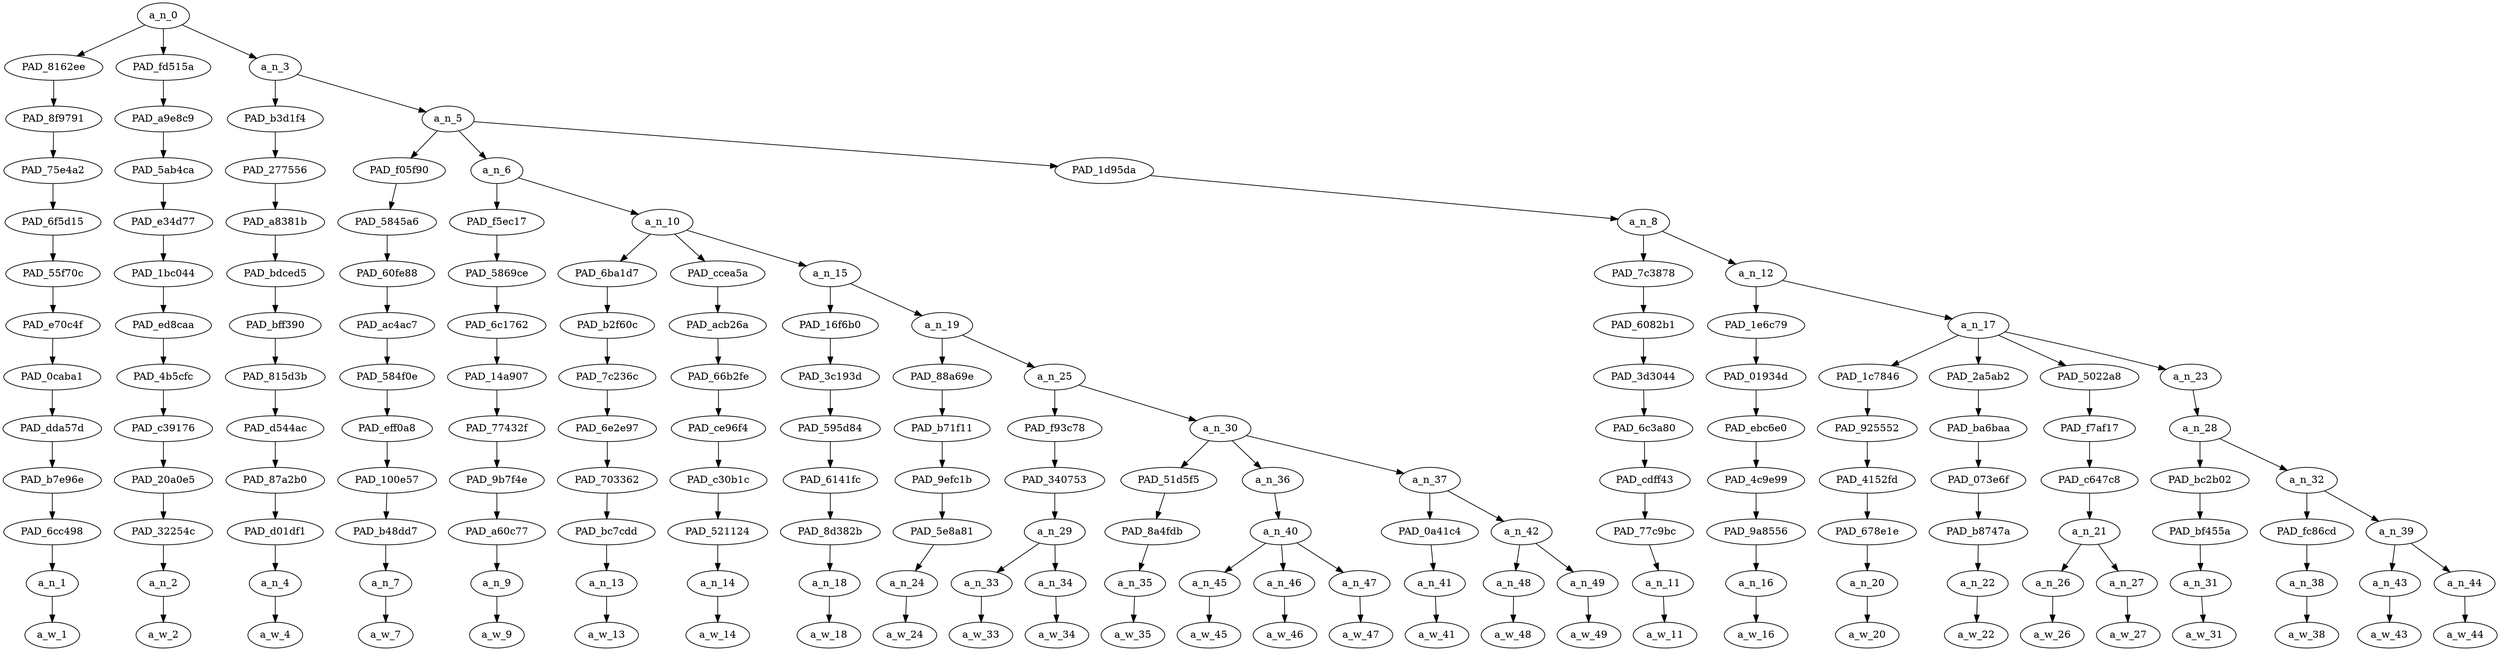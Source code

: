 strict digraph "" {
	a_n_0	[div_dir=1,
		index=0,
		level=12,
		pos="2.9199942129629632,12!",
		text_span="[0, 1, 2, 3, 4, 5, 6, 7, 8, 9, 10, 11, 12, 13, 14, 15, 16, 17, 18, 19, 20, 21, 22, 23, 24, 25, 26, 27]",
		value=0.99999998];
	PAD_8162ee	[div_dir=-1,
		index=0,
		level=11,
		pos="0.0,11!",
		text_span="[0]",
		value=0.05985428];
	a_n_0 -> PAD_8162ee;
	PAD_fd515a	[div_dir=1,
		index=1,
		level=11,
		pos="1.0,11!",
		text_span="[1]",
		value=0.22968269];
	a_n_0 -> PAD_fd515a;
	a_n_3	[div_dir=1,
		index=2,
		level=11,
		pos="7.759982638888889,11!",
		text_span="[2, 3, 4, 5, 6, 7, 8, 9, 10, 11, 12, 13, 14, 15, 16, 17, 18, 19, 20, 21, 22, 23, 24, 25, 26, 27]",
		value=0.71029113];
	a_n_0 -> a_n_3;
	PAD_8f9791	[div_dir=-1,
		index=0,
		level=10,
		pos="0.0,10!",
		text_span="[0]",
		value=0.05985428];
	PAD_8162ee -> PAD_8f9791;
	PAD_75e4a2	[div_dir=-1,
		index=0,
		level=9,
		pos="0.0,9!",
		text_span="[0]",
		value=0.05985428];
	PAD_8f9791 -> PAD_75e4a2;
	PAD_6f5d15	[div_dir=-1,
		index=0,
		level=8,
		pos="0.0,8!",
		text_span="[0]",
		value=0.05985428];
	PAD_75e4a2 -> PAD_6f5d15;
	PAD_55f70c	[div_dir=-1,
		index=0,
		level=7,
		pos="0.0,7!",
		text_span="[0]",
		value=0.05985428];
	PAD_6f5d15 -> PAD_55f70c;
	PAD_e70c4f	[div_dir=-1,
		index=0,
		level=6,
		pos="0.0,6!",
		text_span="[0]",
		value=0.05985428];
	PAD_55f70c -> PAD_e70c4f;
	PAD_0caba1	[div_dir=-1,
		index=0,
		level=5,
		pos="0.0,5!",
		text_span="[0]",
		value=0.05985428];
	PAD_e70c4f -> PAD_0caba1;
	PAD_dda57d	[div_dir=-1,
		index=0,
		level=4,
		pos="0.0,4!",
		text_span="[0]",
		value=0.05985428];
	PAD_0caba1 -> PAD_dda57d;
	PAD_b7e96e	[div_dir=-1,
		index=0,
		level=3,
		pos="0.0,3!",
		text_span="[0]",
		value=0.05985428];
	PAD_dda57d -> PAD_b7e96e;
	PAD_6cc498	[div_dir=-1,
		index=0,
		level=2,
		pos="0.0,2!",
		text_span="[0]",
		value=0.05985428];
	PAD_b7e96e -> PAD_6cc498;
	a_n_1	[div_dir=-1,
		index=0,
		level=1,
		pos="0.0,1!",
		text_span="[0]",
		value=0.05985428];
	PAD_6cc498 -> a_n_1;
	a_w_1	[div_dir=0,
		index=0,
		level=0,
		pos="0,0!",
		text_span="[0]",
		value=hey];
	a_n_1 -> a_w_1;
	PAD_a9e8c9	[div_dir=1,
		index=1,
		level=10,
		pos="1.0,10!",
		text_span="[1]",
		value=0.22968269];
	PAD_fd515a -> PAD_a9e8c9;
	PAD_5ab4ca	[div_dir=1,
		index=1,
		level=9,
		pos="1.0,9!",
		text_span="[1]",
		value=0.22968269];
	PAD_a9e8c9 -> PAD_5ab4ca;
	PAD_e34d77	[div_dir=1,
		index=1,
		level=8,
		pos="1.0,8!",
		text_span="[1]",
		value=0.22968269];
	PAD_5ab4ca -> PAD_e34d77;
	PAD_1bc044	[div_dir=1,
		index=1,
		level=7,
		pos="1.0,7!",
		text_span="[1]",
		value=0.22968269];
	PAD_e34d77 -> PAD_1bc044;
	PAD_ed8caa	[div_dir=1,
		index=1,
		level=6,
		pos="1.0,6!",
		text_span="[1]",
		value=0.22968269];
	PAD_1bc044 -> PAD_ed8caa;
	PAD_4b5cfc	[div_dir=1,
		index=1,
		level=5,
		pos="1.0,5!",
		text_span="[1]",
		value=0.22968269];
	PAD_ed8caa -> PAD_4b5cfc;
	PAD_c39176	[div_dir=1,
		index=1,
		level=4,
		pos="1.0,4!",
		text_span="[1]",
		value=0.22968269];
	PAD_4b5cfc -> PAD_c39176;
	PAD_20a0e5	[div_dir=1,
		index=1,
		level=3,
		pos="1.0,3!",
		text_span="[1]",
		value=0.22968269];
	PAD_c39176 -> PAD_20a0e5;
	PAD_32254c	[div_dir=1,
		index=1,
		level=2,
		pos="1.0,2!",
		text_span="[1]",
		value=0.22968269];
	PAD_20a0e5 -> PAD_32254c;
	a_n_2	[div_dir=1,
		index=1,
		level=1,
		pos="1.0,1!",
		text_span="[1]",
		value=0.22968269];
	PAD_32254c -> a_n_2;
	a_w_2	[div_dir=0,
		index=1,
		level=0,
		pos="1,0!",
		text_span="[1]",
		value=gays];
	a_n_2 -> a_w_2;
	PAD_b3d1f4	[div_dir=1,
		index=2,
		level=10,
		pos="2.0,10!",
		text_span="[2]",
		value=0.04499632];
	a_n_3 -> PAD_b3d1f4;
	a_n_5	[div_dir=1,
		index=3,
		level=10,
		pos="13.519965277777779,10!",
		text_span="[3, 4, 5, 6, 7, 8, 9, 10, 11, 12, 13, 14, 15, 16, 17, 18, 19, 20, 21, 22, 23, 24, 25, 26, 27]",
		value=0.66515623];
	a_n_3 -> a_n_5;
	PAD_277556	[div_dir=1,
		index=2,
		level=9,
		pos="2.0,9!",
		text_span="[2]",
		value=0.04499632];
	PAD_b3d1f4 -> PAD_277556;
	PAD_a8381b	[div_dir=1,
		index=2,
		level=8,
		pos="2.0,8!",
		text_span="[2]",
		value=0.04499632];
	PAD_277556 -> PAD_a8381b;
	PAD_bdced5	[div_dir=1,
		index=2,
		level=7,
		pos="2.0,7!",
		text_span="[2]",
		value=0.04499632];
	PAD_a8381b -> PAD_bdced5;
	PAD_bff390	[div_dir=1,
		index=2,
		level=6,
		pos="2.0,6!",
		text_span="[2]",
		value=0.04499632];
	PAD_bdced5 -> PAD_bff390;
	PAD_815d3b	[div_dir=1,
		index=2,
		level=5,
		pos="2.0,5!",
		text_span="[2]",
		value=0.04499632];
	PAD_bff390 -> PAD_815d3b;
	PAD_d544ac	[div_dir=1,
		index=2,
		level=4,
		pos="2.0,4!",
		text_span="[2]",
		value=0.04499632];
	PAD_815d3b -> PAD_d544ac;
	PAD_87a2b0	[div_dir=1,
		index=2,
		level=3,
		pos="2.0,3!",
		text_span="[2]",
		value=0.04499632];
	PAD_d544ac -> PAD_87a2b0;
	PAD_d01df1	[div_dir=1,
		index=2,
		level=2,
		pos="2.0,2!",
		text_span="[2]",
		value=0.04499632];
	PAD_87a2b0 -> PAD_d01df1;
	a_n_4	[div_dir=1,
		index=2,
		level=1,
		pos="2.0,1!",
		text_span="[2]",
		value=0.04499632];
	PAD_d01df1 -> a_n_4;
	a_w_4	[div_dir=0,
		index=2,
		level=0,
		pos="2,0!",
		text_span="[2]",
		value=does];
	a_n_4 -> a_w_4;
	PAD_f05f90	[div_dir=1,
		index=4,
		level=9,
		pos="17.0,9!",
		text_span="[17]",
		value=0.01631473];
	a_n_5 -> PAD_f05f90;
	a_n_6	[div_dir=1,
		index=3,
		level=9,
		pos="4.223958333333334,9!",
		text_span="[3, 4, 5, 6, 7, 8, 9, 10, 11, 12, 13, 14, 15, 16]",
		value=0.40794229];
	a_n_5 -> a_n_6;
	PAD_1d95da	[div_dir=1,
		index=5,
		level=9,
		pos="19.3359375,9!",
		text_span="[18, 19, 20, 21, 22, 23, 24, 25, 26, 27]",
		value=0.24076780];
	a_n_5 -> PAD_1d95da;
	PAD_5845a6	[div_dir=1,
		index=5,
		level=8,
		pos="17.0,8!",
		text_span="[17]",
		value=0.01631473];
	PAD_f05f90 -> PAD_5845a6;
	PAD_60fe88	[div_dir=1,
		index=7,
		level=7,
		pos="17.0,7!",
		text_span="[17]",
		value=0.01631473];
	PAD_5845a6 -> PAD_60fe88;
	PAD_ac4ac7	[div_dir=1,
		index=8,
		level=6,
		pos="17.0,6!",
		text_span="[17]",
		value=0.01631473];
	PAD_60fe88 -> PAD_ac4ac7;
	PAD_584f0e	[div_dir=1,
		index=9,
		level=5,
		pos="17.0,5!",
		text_span="[17]",
		value=0.01631473];
	PAD_ac4ac7 -> PAD_584f0e;
	PAD_eff0a8	[div_dir=1,
		index=10,
		level=4,
		pos="17.0,4!",
		text_span="[17]",
		value=0.01631473];
	PAD_584f0e -> PAD_eff0a8;
	PAD_100e57	[div_dir=1,
		index=12,
		level=3,
		pos="17.0,3!",
		text_span="[17]",
		value=0.01631473];
	PAD_eff0a8 -> PAD_100e57;
	PAD_b48dd7	[div_dir=1,
		index=13,
		level=2,
		pos="17.0,2!",
		text_span="[17]",
		value=0.01631473];
	PAD_100e57 -> PAD_b48dd7;
	a_n_7	[div_dir=1,
		index=17,
		level=1,
		pos="17.0,1!",
		text_span="[17]",
		value=0.01631473];
	PAD_b48dd7 -> a_n_7;
	a_w_7	[div_dir=0,
		index=17,
		level=0,
		pos="17,0!",
		text_span="[17]",
		value=and];
	a_n_7 -> a_w_7;
	PAD_f5ec17	[div_dir=1,
		index=3,
		level=8,
		pos="3.0,8!",
		text_span="[3]",
		value=0.02761910];
	a_n_6 -> PAD_f5ec17;
	a_n_10	[div_dir=1,
		index=4,
		level=8,
		pos="5.447916666666667,8!",
		text_span="[4, 5, 6, 7, 8, 9, 10, 11, 12, 13, 14, 15, 16]",
		value=0.38016738];
	a_n_6 -> a_n_10;
	PAD_5869ce	[div_dir=1,
		index=3,
		level=7,
		pos="3.0,7!",
		text_span="[3]",
		value=0.02761910];
	PAD_f5ec17 -> PAD_5869ce;
	PAD_6c1762	[div_dir=1,
		index=3,
		level=6,
		pos="3.0,6!",
		text_span="[3]",
		value=0.02761910];
	PAD_5869ce -> PAD_6c1762;
	PAD_14a907	[div_dir=1,
		index=3,
		level=5,
		pos="3.0,5!",
		text_span="[3]",
		value=0.02761910];
	PAD_6c1762 -> PAD_14a907;
	PAD_77432f	[div_dir=1,
		index=3,
		level=4,
		pos="3.0,4!",
		text_span="[3]",
		value=0.02761910];
	PAD_14a907 -> PAD_77432f;
	PAD_9b7f4e	[div_dir=1,
		index=3,
		level=3,
		pos="3.0,3!",
		text_span="[3]",
		value=0.02761910];
	PAD_77432f -> PAD_9b7f4e;
	PAD_a60c77	[div_dir=1,
		index=3,
		level=2,
		pos="3.0,2!",
		text_span="[3]",
		value=0.02761910];
	PAD_9b7f4e -> PAD_a60c77;
	a_n_9	[div_dir=1,
		index=3,
		level=1,
		pos="3.0,1!",
		text_span="[3]",
		value=0.02761910];
	PAD_a60c77 -> a_n_9;
	a_w_9	[div_dir=0,
		index=3,
		level=0,
		pos="3,0!",
		text_span="[3]",
		value=anyone];
	a_n_9 -> a_w_9;
	PAD_6ba1d7	[div_dir=-1,
		index=4,
		level=7,
		pos="4.0,7!",
		text_span="[4]",
		value=0.02918061];
	a_n_10 -> PAD_6ba1d7;
	PAD_ccea5a	[div_dir=1,
		index=5,
		level=7,
		pos="5.0,7!",
		text_span="[5]",
		value=0.01852133];
	a_n_10 -> PAD_ccea5a;
	a_n_15	[div_dir=1,
		index=6,
		level=7,
		pos="7.34375,7!",
		text_span="[6, 7, 8, 9, 10, 11, 12, 13, 14, 15, 16]",
		value=0.33231880];
	a_n_10 -> a_n_15;
	PAD_b2f60c	[div_dir=-1,
		index=4,
		level=6,
		pos="4.0,6!",
		text_span="[4]",
		value=0.02918061];
	PAD_6ba1d7 -> PAD_b2f60c;
	PAD_7c236c	[div_dir=-1,
		index=4,
		level=5,
		pos="4.0,5!",
		text_span="[4]",
		value=0.02918061];
	PAD_b2f60c -> PAD_7c236c;
	PAD_6e2e97	[div_dir=-1,
		index=4,
		level=4,
		pos="4.0,4!",
		text_span="[4]",
		value=0.02918061];
	PAD_7c236c -> PAD_6e2e97;
	PAD_703362	[div_dir=-1,
		index=4,
		level=3,
		pos="4.0,3!",
		text_span="[4]",
		value=0.02918061];
	PAD_6e2e97 -> PAD_703362;
	PAD_bc7cdd	[div_dir=-1,
		index=4,
		level=2,
		pos="4.0,2!",
		text_span="[4]",
		value=0.02918061];
	PAD_703362 -> PAD_bc7cdd;
	a_n_13	[div_dir=-1,
		index=4,
		level=1,
		pos="4.0,1!",
		text_span="[4]",
		value=0.02918061];
	PAD_bc7cdd -> a_n_13;
	a_w_13	[div_dir=0,
		index=4,
		level=0,
		pos="4,0!",
		text_span="[4]",
		value=wanna];
	a_n_13 -> a_w_13;
	PAD_acb26a	[div_dir=1,
		index=5,
		level=6,
		pos="5.0,6!",
		text_span="[5]",
		value=0.01852133];
	PAD_ccea5a -> PAD_acb26a;
	PAD_66b2fe	[div_dir=1,
		index=5,
		level=5,
		pos="5.0,5!",
		text_span="[5]",
		value=0.01852133];
	PAD_acb26a -> PAD_66b2fe;
	PAD_ce96f4	[div_dir=1,
		index=5,
		level=4,
		pos="5.0,4!",
		text_span="[5]",
		value=0.01852133];
	PAD_66b2fe -> PAD_ce96f4;
	PAD_c30b1c	[div_dir=1,
		index=5,
		level=3,
		pos="5.0,3!",
		text_span="[5]",
		value=0.01852133];
	PAD_ce96f4 -> PAD_c30b1c;
	PAD_521124	[div_dir=1,
		index=5,
		level=2,
		pos="5.0,2!",
		text_span="[5]",
		value=0.01852133];
	PAD_c30b1c -> PAD_521124;
	a_n_14	[div_dir=1,
		index=5,
		level=1,
		pos="5.0,1!",
		text_span="[5]",
		value=0.01852133];
	PAD_521124 -> a_n_14;
	a_w_14	[div_dir=0,
		index=5,
		level=0,
		pos="5,0!",
		text_span="[5]",
		value=be];
	a_n_14 -> a_w_14;
	PAD_16f6b0	[div_dir=-1,
		index=6,
		level=6,
		pos="6.0,6!",
		text_span="[6]",
		value=0.09022570];
	a_n_15 -> PAD_16f6b0;
	a_n_19	[div_dir=1,
		index=7,
		level=6,
		pos="8.6875,6!",
		text_span="[7, 8, 9, 10, 11, 12, 13, 14, 15, 16]",
		value=0.24192994];
	a_n_15 -> a_n_19;
	PAD_3c193d	[div_dir=-1,
		index=6,
		level=5,
		pos="6.0,5!",
		text_span="[6]",
		value=0.09022570];
	PAD_16f6b0 -> PAD_3c193d;
	PAD_595d84	[div_dir=-1,
		index=6,
		level=4,
		pos="6.0,4!",
		text_span="[6]",
		value=0.09022570];
	PAD_3c193d -> PAD_595d84;
	PAD_6141fc	[div_dir=-1,
		index=6,
		level=3,
		pos="6.0,3!",
		text_span="[6]",
		value=0.09022570];
	PAD_595d84 -> PAD_6141fc;
	PAD_8d382b	[div_dir=-1,
		index=6,
		level=2,
		pos="6.0,2!",
		text_span="[6]",
		value=0.09022570];
	PAD_6141fc -> PAD_8d382b;
	a_n_18	[div_dir=-1,
		index=6,
		level=1,
		pos="6.0,1!",
		text_span="[6]",
		value=0.09022570];
	PAD_8d382b -> a_n_18;
	a_w_18	[div_dir=0,
		index=6,
		level=0,
		pos="6,0!",
		text_span="[6]",
		value=penpals];
	a_n_18 -> a_w_18;
	PAD_88a69e	[div_dir=1,
		index=7,
		level=5,
		pos="7.0,5!",
		text_span="[7]",
		value=0.01817031];
	a_n_19 -> PAD_88a69e;
	a_n_25	[div_dir=1,
		index=8,
		level=5,
		pos="10.375,5!",
		text_span="[8, 9, 10, 11, 12, 13, 14, 15, 16]",
		value=0.22355953];
	a_n_19 -> a_n_25;
	PAD_b71f11	[div_dir=1,
		index=7,
		level=4,
		pos="7.0,4!",
		text_span="[7]",
		value=0.01817031];
	PAD_88a69e -> PAD_b71f11;
	PAD_9efc1b	[div_dir=1,
		index=7,
		level=3,
		pos="7.0,3!",
		text_span="[7]",
		value=0.01817031];
	PAD_b71f11 -> PAD_9efc1b;
	PAD_5e8a81	[div_dir=1,
		index=7,
		level=2,
		pos="7.0,2!",
		text_span="[7]",
		value=0.01817031];
	PAD_9efc1b -> PAD_5e8a81;
	a_n_24	[div_dir=1,
		index=7,
		level=1,
		pos="7.0,1!",
		text_span="[7]",
		value=0.01817031];
	PAD_5e8a81 -> a_n_24;
	a_w_24	[div_dir=0,
		index=7,
		level=0,
		pos="7,0!",
		text_span="[7]",
		value=on];
	a_n_24 -> a_w_24;
	PAD_f93c78	[div_dir=1,
		index=8,
		level=4,
		pos="8.5,4!",
		text_span="[8, 9]",
		value=0.04828739];
	a_n_25 -> PAD_f93c78;
	a_n_30	[div_dir=1,
		index=9,
		level=4,
		pos="12.25,4!",
		text_span="[10, 11, 12, 13, 14, 15, 16]",
		value=0.17507891];
	a_n_25 -> a_n_30;
	PAD_340753	[div_dir=1,
		index=8,
		level=3,
		pos="8.5,3!",
		text_span="[8, 9]",
		value=0.04828739];
	PAD_f93c78 -> PAD_340753;
	a_n_29	[div_dir=1,
		index=8,
		level=2,
		pos="8.5,2!",
		text_span="[8, 9]",
		value=0.04828739];
	PAD_340753 -> a_n_29;
	a_n_33	[div_dir=1,
		index=8,
		level=1,
		pos="8.0,1!",
		text_span="[8]",
		value=0.01976108];
	a_n_29 -> a_n_33;
	a_n_34	[div_dir=1,
		index=9,
		level=1,
		pos="9.0,1!",
		text_span="[9]",
		value=0.02839855];
	a_n_29 -> a_n_34;
	a_w_33	[div_dir=0,
		index=8,
		level=0,
		pos="8,0!",
		text_span="[8]",
		value=this];
	a_n_33 -> a_w_33;
	a_w_34	[div_dir=0,
		index=9,
		level=0,
		pos="9,0!",
		text_span="[9]",
		value=app];
	a_n_34 -> a_w_34;
	PAD_51d5f5	[div_dir=1,
		index=9,
		level=3,
		pos="10.0,3!",
		text_span="[10]",
		value=0.01937776];
	a_n_30 -> PAD_51d5f5;
	a_n_36	[div_dir=1,
		index=10,
		level=3,
		pos="12.0,3!",
		text_span="[11, 12, 13]",
		value=0.09640766];
	a_n_30 -> a_n_36;
	a_n_37	[div_dir=1,
		index=11,
		level=3,
		pos="14.75,3!",
		text_span="[14, 15, 16]",
		value=0.05914021];
	a_n_30 -> a_n_37;
	PAD_8a4fdb	[div_dir=1,
		index=9,
		level=2,
		pos="10.0,2!",
		text_span="[10]",
		value=0.01937776];
	PAD_51d5f5 -> PAD_8a4fdb;
	a_n_35	[div_dir=1,
		index=10,
		level=1,
		pos="10.0,1!",
		text_span="[10]",
		value=0.01937776];
	PAD_8a4fdb -> a_n_35;
	a_w_35	[div_dir=0,
		index=10,
		level=0,
		pos="10,0!",
		text_span="[10]",
		value=called];
	a_n_35 -> a_w_35;
	a_n_40	[div_dir=1,
		index=10,
		level=2,
		pos="12.0,2!",
		text_span="[11, 12, 13]",
		value=0.09634123];
	a_n_36 -> a_n_40;
	a_n_45	[div_dir=-1,
		index=11,
		level=1,
		pos="11.0,1!",
		text_span="[11]",
		value=0.02149179];
	a_n_40 -> a_n_45;
	a_n_46	[div_dir=1,
		index=12,
		level=1,
		pos="12.0,1!",
		text_span="[12]",
		value=0.03319817];
	a_n_40 -> a_n_46;
	a_n_47	[div_dir=1,
		index=13,
		level=1,
		pos="13.0,1!",
		text_span="[13]",
		value=0.04158485];
	a_n_40 -> a_n_47;
	a_w_45	[div_dir=0,
		index=11,
		level=0,
		pos="11,0!",
		text_span="[11]",
		value=slowly];
	a_n_45 -> a_w_45;
	a_w_46	[div_dir=0,
		index=12,
		level=0,
		pos="12,0!",
		text_span="[12]",
		value=xo];
	a_n_46 -> a_w_46;
	a_w_47	[div_dir=0,
		index=13,
		level=0,
		pos="13,0!",
		text_span="[13]",
		value=hmu];
	a_n_47 -> a_w_47;
	PAD_0a41c4	[div_dir=1,
		index=11,
		level=2,
		pos="14.0,2!",
		text_span="[14]",
		value=0.01692119];
	a_n_37 -> PAD_0a41c4;
	a_n_42	[div_dir=1,
		index=12,
		level=2,
		pos="15.5,2!",
		text_span="[15, 16]",
		value=0.04209798];
	a_n_37 -> a_n_42;
	a_n_41	[div_dir=1,
		index=14,
		level=1,
		pos="14.0,1!",
		text_span="[14]",
		value=0.01692119];
	PAD_0a41c4 -> a_n_41;
	a_w_41	[div_dir=0,
		index=14,
		level=0,
		pos="14,0!",
		text_span="[14]",
		value=for];
	a_n_41 -> a_w_41;
	a_n_48	[div_dir=1,
		index=15,
		level=1,
		pos="15.0,1!",
		text_span="[15]",
		value=0.02058786];
	a_n_42 -> a_n_48;
	a_n_49	[div_dir=1,
		index=16,
		level=1,
		pos="16.0,1!",
		text_span="[16]",
		value=0.02142662];
	a_n_42 -> a_n_49;
	a_w_48	[div_dir=0,
		index=15,
		level=0,
		pos="15,0!",
		text_span="[15]",
		value=my];
	a_n_48 -> a_w_48;
	a_w_49	[div_dir=0,
		index=16,
		level=0,
		pos="16,0!",
		text_span="[16]",
		value=id];
	a_n_49 -> a_w_49;
	a_n_8	[div_dir=1,
		index=6,
		level=8,
		pos="19.3359375,8!",
		text_span="[18, 19, 20, 21, 22, 23, 24, 25, 26, 27]",
		value=0.24076780];
	PAD_1d95da -> a_n_8;
	PAD_7c3878	[div_dir=-1,
		index=8,
		level=7,
		pos="18.0,7!",
		text_span="[18]",
		value=0.01922707];
	a_n_8 -> PAD_7c3878;
	a_n_12	[div_dir=1,
		index=9,
		level=7,
		pos="20.671875,7!",
		text_span="[19, 20, 21, 22, 23, 24, 25, 26, 27]",
		value=0.22153928];
	a_n_8 -> a_n_12;
	PAD_6082b1	[div_dir=-1,
		index=9,
		level=6,
		pos="18.0,6!",
		text_span="[18]",
		value=0.01922707];
	PAD_7c3878 -> PAD_6082b1;
	PAD_3d3044	[div_dir=-1,
		index=10,
		level=5,
		pos="18.0,5!",
		text_span="[18]",
		value=0.01922707];
	PAD_6082b1 -> PAD_3d3044;
	PAD_6c3a80	[div_dir=-1,
		index=11,
		level=4,
		pos="18.0,4!",
		text_span="[18]",
		value=0.01922707];
	PAD_3d3044 -> PAD_6c3a80;
	PAD_cdff43	[div_dir=-1,
		index=13,
		level=3,
		pos="18.0,3!",
		text_span="[18]",
		value=0.01922707];
	PAD_6c3a80 -> PAD_cdff43;
	PAD_77c9bc	[div_dir=-1,
		index=14,
		level=2,
		pos="18.0,2!",
		text_span="[18]",
		value=0.01922707];
	PAD_cdff43 -> PAD_77c9bc;
	a_n_11	[div_dir=-1,
		index=18,
		level=1,
		pos="18.0,1!",
		text_span="[18]",
		value=0.01922707];
	PAD_77c9bc -> a_n_11;
	a_w_11	[div_dir=0,
		index=18,
		level=0,
		pos="18,0!",
		text_span="[18]",
		value=we];
	a_n_11 -> a_w_11;
	PAD_1e6c79	[div_dir=1,
		index=10,
		level=6,
		pos="19.0,6!",
		text_span="[19]",
		value=0.01589631];
	a_n_12 -> PAD_1e6c79;
	a_n_17	[div_dir=1,
		index=11,
		level=6,
		pos="22.34375,6!",
		text_span="[20, 21, 22, 23, 24, 25, 26, 27]",
		value=0.20560591];
	a_n_12 -> a_n_17;
	PAD_01934d	[div_dir=1,
		index=11,
		level=5,
		pos="19.0,5!",
		text_span="[19]",
		value=0.01589631];
	PAD_1e6c79 -> PAD_01934d;
	PAD_ebc6e0	[div_dir=1,
		index=12,
		level=4,
		pos="19.0,4!",
		text_span="[19]",
		value=0.01589631];
	PAD_01934d -> PAD_ebc6e0;
	PAD_4c9e99	[div_dir=1,
		index=14,
		level=3,
		pos="19.0,3!",
		text_span="[19]",
		value=0.01589631];
	PAD_ebc6e0 -> PAD_4c9e99;
	PAD_9a8556	[div_dir=1,
		index=15,
		level=2,
		pos="19.0,2!",
		text_span="[19]",
		value=0.01589631];
	PAD_4c9e99 -> PAD_9a8556;
	a_n_16	[div_dir=1,
		index=19,
		level=1,
		pos="19.0,1!",
		text_span="[19]",
		value=0.01589631];
	PAD_9a8556 -> a_n_16;
	a_w_16	[div_dir=0,
		index=19,
		level=0,
		pos="19,0!",
		text_span="[19]",
		value=can];
	a_n_16 -> a_w_16;
	PAD_1c7846	[div_dir=1,
		index=12,
		level=5,
		pos="20.0,5!",
		text_span="[20]",
		value=0.01941067];
	a_n_17 -> PAD_1c7846;
	PAD_2a5ab2	[div_dir=1,
		index=14,
		level=5,
		pos="23.0,5!",
		text_span="[23]",
		value=0.03764785];
	a_n_17 -> PAD_2a5ab2;
	PAD_5022a8	[div_dir=1,
		index=13,
		level=5,
		pos="21.5,5!",
		text_span="[21, 22]",
		value=0.04840038];
	a_n_17 -> PAD_5022a8;
	a_n_23	[div_dir=-1,
		index=15,
		level=5,
		pos="24.875,5!",
		text_span="[24, 25, 26, 27]",
		value=0.10011603];
	a_n_17 -> a_n_23;
	PAD_925552	[div_dir=1,
		index=13,
		level=4,
		pos="20.0,4!",
		text_span="[20]",
		value=0.01941067];
	PAD_1c7846 -> PAD_925552;
	PAD_4152fd	[div_dir=1,
		index=15,
		level=3,
		pos="20.0,3!",
		text_span="[20]",
		value=0.01941067];
	PAD_925552 -> PAD_4152fd;
	PAD_678e1e	[div_dir=1,
		index=16,
		level=2,
		pos="20.0,2!",
		text_span="[20]",
		value=0.01941067];
	PAD_4152fd -> PAD_678e1e;
	a_n_20	[div_dir=1,
		index=20,
		level=1,
		pos="20.0,1!",
		text_span="[20]",
		value=0.01941067];
	PAD_678e1e -> a_n_20;
	a_w_20	[div_dir=0,
		index=20,
		level=0,
		pos="20,0!",
		text_span="[20]",
		value=send];
	a_n_20 -> a_w_20;
	PAD_ba6baa	[div_dir=1,
		index=15,
		level=4,
		pos="23.0,4!",
		text_span="[23]",
		value=0.03764785];
	PAD_2a5ab2 -> PAD_ba6baa;
	PAD_073e6f	[div_dir=1,
		index=17,
		level=3,
		pos="23.0,3!",
		text_span="[23]",
		value=0.03764785];
	PAD_ba6baa -> PAD_073e6f;
	PAD_b8747a	[div_dir=1,
		index=18,
		level=2,
		pos="23.0,2!",
		text_span="[23]",
		value=0.03764785];
	PAD_073e6f -> PAD_b8747a;
	a_n_22	[div_dir=1,
		index=23,
		level=1,
		pos="23.0,1!",
		text_span="[23]",
		value=0.03764785];
	PAD_b8747a -> a_n_22;
	a_w_22	[div_dir=0,
		index=23,
		level=0,
		pos="23,0!",
		text_span="[23]",
		value=pls];
	a_n_22 -> a_w_22;
	PAD_f7af17	[div_dir=1,
		index=14,
		level=4,
		pos="21.5,4!",
		text_span="[21, 22]",
		value=0.04840038];
	PAD_5022a8 -> PAD_f7af17;
	PAD_c647c8	[div_dir=1,
		index=16,
		level=3,
		pos="21.5,3!",
		text_span="[21, 22]",
		value=0.04840038];
	PAD_f7af17 -> PAD_c647c8;
	a_n_21	[div_dir=1,
		index=17,
		level=2,
		pos="21.5,2!",
		text_span="[21, 22]",
		value=0.04840038];
	PAD_c647c8 -> a_n_21;
	a_n_26	[div_dir=1,
		index=21,
		level=1,
		pos="21.0,1!",
		text_span="[21]",
		value=0.02073099];
	a_n_21 -> a_n_26;
	a_n_27	[div_dir=1,
		index=22,
		level=1,
		pos="22.0,1!",
		text_span="[22]",
		value=0.02752516];
	a_n_21 -> a_n_27;
	a_w_26	[div_dir=0,
		index=21,
		level=0,
		pos="21,0!",
		text_span="[21]",
		value=virtual];
	a_n_26 -> a_w_26;
	a_w_27	[div_dir=0,
		index=22,
		level=0,
		pos="22,0!",
		text_span="[22]",
		value=letters];
	a_n_27 -> a_w_27;
	a_n_28	[div_dir=-1,
		index=16,
		level=4,
		pos="24.875,4!",
		text_span="[24, 25, 26, 27]",
		value=0.10001787];
	a_n_23 -> a_n_28;
	PAD_bc2b02	[div_dir=-1,
		index=18,
		level=3,
		pos="24.0,3!",
		text_span="[24]",
		value=0.01952194];
	a_n_28 -> PAD_bc2b02;
	a_n_32	[div_dir=-1,
		index=19,
		level=3,
		pos="25.75,3!",
		text_span="[25, 26, 27]",
		value=0.08039777];
	a_n_28 -> a_n_32;
	PAD_bf455a	[div_dir=-1,
		index=19,
		level=2,
		pos="24.0,2!",
		text_span="[24]",
		value=0.01952194];
	PAD_bc2b02 -> PAD_bf455a;
	a_n_31	[div_dir=-1,
		index=24,
		level=1,
		pos="24.0,1!",
		text_span="[24]",
		value=0.01952194];
	PAD_bf455a -> a_n_31;
	a_w_31	[div_dir=0,
		index=24,
		level=0,
		pos="24,0!",
		text_span="[24]",
		value=i];
	a_n_31 -> a_w_31;
	PAD_fc86cd	[div_dir=-1,
		index=20,
		level=2,
		pos="25.0,2!",
		text_span="[25]",
		value=0.01902890];
	a_n_32 -> PAD_fc86cd;
	a_n_39	[div_dir=-1,
		index=21,
		level=2,
		pos="26.5,2!",
		text_span="[26, 27]",
		value=0.06127082];
	a_n_32 -> a_n_39;
	a_n_38	[div_dir=-1,
		index=25,
		level=1,
		pos="25.0,1!",
		text_span="[25]",
		value=0.01902890];
	PAD_fc86cd -> a_n_38;
	a_w_38	[div_dir=0,
		index=25,
		level=0,
		pos="25,0!",
		text_span="[25]",
		value=am];
	a_n_38 -> a_w_38;
	a_n_43	[div_dir=1,
		index=26,
		level=1,
		pos="26.0,1!",
		text_span="[26]",
		value=0.02131611];
	a_n_39 -> a_n_43;
	a_n_44	[div_dir=-1,
		index=27,
		level=1,
		pos="27.0,1!",
		text_span="[27]",
		value=0.03985260];
	a_n_39 -> a_n_44;
	a_w_43	[div_dir=0,
		index=26,
		level=0,
		pos="26,0!",
		text_span="[26]",
		value=so];
	a_n_43 -> a_w_43;
	a_w_44	[div_dir=0,
		index=27,
		level=0,
		pos="27,0!",
		text_span="[27]",
		value=bored];
	a_n_44 -> a_w_44;
}

